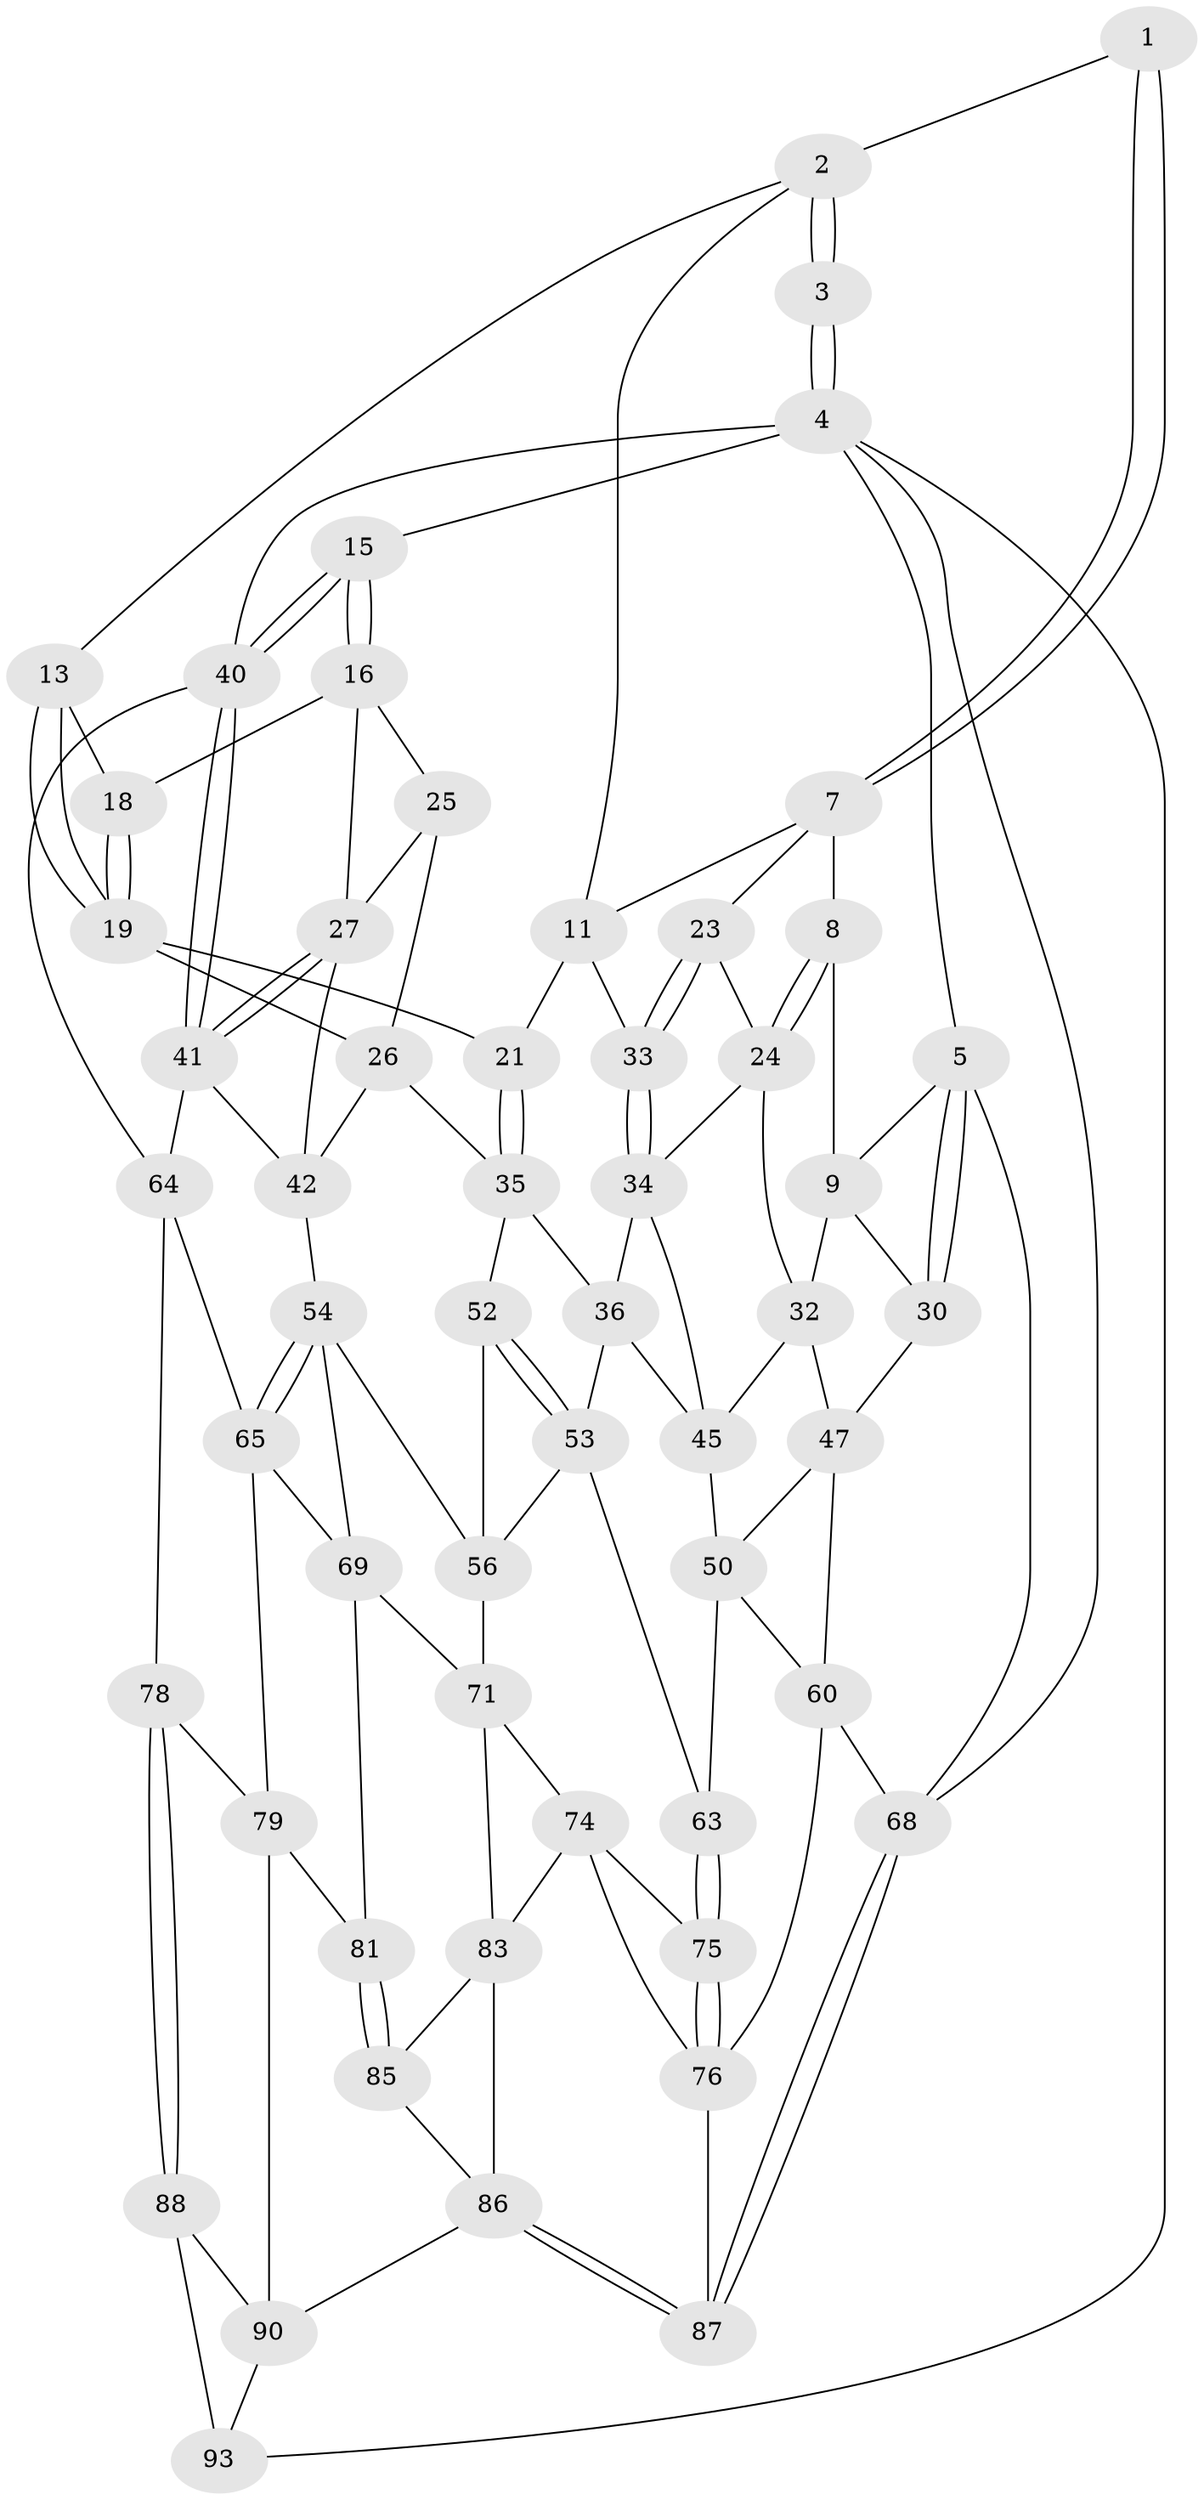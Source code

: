 // Generated by graph-tools (version 1.1) at 2025/52/02/27/25 19:52:37]
// undirected, 56 vertices, 124 edges
graph export_dot {
graph [start="1"]
  node [color=gray90,style=filled];
  1 [pos="+0.389351013818995+0"];
  2 [pos="+0.43950267348391114+0",super="+10"];
  3 [pos="+0.9182957528715509+0"];
  4 [pos="+1+0",super="+57"];
  5 [pos="+0+0",super="+6"];
  7 [pos="+0.3158012623363665+0.06895516414071207",super="+12"];
  8 [pos="+0.26712538519820583+0.11432311041246215"];
  9 [pos="+0.1386007279397043+0.1309276419215605",super="+29"];
  11 [pos="+0.5175095986381563+0.17433558088559556",super="+22"];
  13 [pos="+0.6815225275581764+0.09713091976521282",super="+14"];
  15 [pos="+1+0"];
  16 [pos="+0.940227893413056+0.15307971857399888",super="+17"];
  18 [pos="+0.8159066892074237+0.11490188263855075"];
  19 [pos="+0.673361889195996+0.15768913872345447",super="+20"];
  21 [pos="+0.5712541491310783+0.21011780498700983"];
  23 [pos="+0.36081988875589743+0.21743146037652572"];
  24 [pos="+0.2881552579502117+0.2107233138673293",super="+31"];
  25 [pos="+0.7492826989802062+0.2843899957192333"];
  26 [pos="+0.6748674308607053+0.2447856385412042",super="+38"];
  27 [pos="+0.9086781474602087+0.2884554732407493",super="+28"];
  30 [pos="+0+0.2481485226195755"];
  32 [pos="+0.20962221371065273+0.33340409806372556",super="+46"];
  33 [pos="+0.3971726613811977+0.30487770433487343"];
  34 [pos="+0.39321554816092597+0.31562930151434215",super="+37"];
  35 [pos="+0.48776332453188936+0.41028572320651147",super="+39"];
  36 [pos="+0.43200597861191764+0.39156645590760386",super="+51"];
  40 [pos="+1+0.4194978911893881",super="+58"];
  41 [pos="+0.9736237103069779+0.3468206629341721",super="+44"];
  42 [pos="+0.769090710987877+0.49154850629422897",super="+43"];
  45 [pos="+0.310237029361085+0.41564084380212934",super="+49"];
  47 [pos="+0.14782662383687947+0.4364760478588707",super="+48"];
  50 [pos="+0.16036091421348925+0.4725642852624223",super="+59"];
  52 [pos="+0.4740152962727906+0.53651000281256"];
  53 [pos="+0.355744325967533+0.5585757015361831",super="+62"];
  54 [pos="+0.5872698205937482+0.5789418933362904",super="+55"];
  56 [pos="+0.49968877848942334+0.5950912587403986",super="+67"];
  60 [pos="+0.10540171012202655+0.6406181328633402",super="+61"];
  63 [pos="+0.2891470566734705+0.6286461031306282"];
  64 [pos="+0.7800315434555782+0.5177653810365066",super="+66"];
  65 [pos="+0.7170984283822622+0.6136419507988492",super="+72"];
  68 [pos="+0+1"];
  69 [pos="+0.5555513595466711+0.6993945657437091",super="+70"];
  71 [pos="+0.43262756235094324+0.7321874708747897",super="+73"];
  74 [pos="+0.3948149549405516+0.749615606923459",super="+82"];
  75 [pos="+0.29329149093414836+0.6985085931759992"];
  76 [pos="+0.21364417250186526+0.7763644592772422",super="+77"];
  78 [pos="+0.8393341176798659+0.7721466661887295"];
  79 [pos="+0.7481963398012423+0.7678945032898483",super="+80"];
  81 [pos="+0.5843340433454707+0.8233173802638405"];
  83 [pos="+0.40693679949446904+0.8937213434557878",super="+84"];
  85 [pos="+0.5626616450909707+0.8564181668882717"];
  86 [pos="+0.14823993154908627+1",super="+92"];
  87 [pos="+0.02534467186676997+1"];
  88 [pos="+0.828908052926677+0.9308571001005153",super="+89"];
  90 [pos="+0.6802512214251847+0.848908107839889",super="+91"];
  93 [pos="+0.7123074966882046+1",super="+94"];
  1 -- 2;
  1 -- 7;
  1 -- 7;
  2 -- 3;
  2 -- 3;
  2 -- 11;
  2 -- 13;
  3 -- 4;
  3 -- 4;
  4 -- 5;
  4 -- 15;
  4 -- 40;
  4 -- 93;
  4 -- 68;
  5 -- 30;
  5 -- 30;
  5 -- 68;
  5 -- 9;
  7 -- 8;
  7 -- 11;
  7 -- 23;
  8 -- 9;
  8 -- 24;
  8 -- 24;
  9 -- 32;
  9 -- 30;
  11 -- 33;
  11 -- 21;
  13 -- 19;
  13 -- 19;
  13 -- 18;
  15 -- 16;
  15 -- 16;
  15 -- 40;
  15 -- 40;
  16 -- 27;
  16 -- 25;
  16 -- 18;
  18 -- 19;
  18 -- 19;
  19 -- 26;
  19 -- 21;
  21 -- 35;
  21 -- 35;
  23 -- 24;
  23 -- 33;
  23 -- 33;
  24 -- 32;
  24 -- 34;
  25 -- 26;
  25 -- 27;
  26 -- 42;
  26 -- 35;
  27 -- 41;
  27 -- 41;
  27 -- 42;
  30 -- 47;
  32 -- 45;
  32 -- 47;
  33 -- 34;
  33 -- 34;
  34 -- 36;
  34 -- 45;
  35 -- 36;
  35 -- 52;
  36 -- 53;
  36 -- 45;
  40 -- 41;
  40 -- 41;
  40 -- 64;
  41 -- 64;
  41 -- 42;
  42 -- 54;
  45 -- 50;
  47 -- 50;
  47 -- 60;
  50 -- 60;
  50 -- 63;
  52 -- 53;
  52 -- 53;
  52 -- 56;
  53 -- 56;
  53 -- 63;
  54 -- 65;
  54 -- 65;
  54 -- 56;
  54 -- 69;
  56 -- 71;
  60 -- 76;
  60 -- 68;
  63 -- 75;
  63 -- 75;
  64 -- 65;
  64 -- 78;
  65 -- 69;
  65 -- 79;
  68 -- 87;
  68 -- 87;
  69 -- 81;
  69 -- 71;
  71 -- 74;
  71 -- 83;
  74 -- 75;
  74 -- 76;
  74 -- 83;
  75 -- 76;
  75 -- 76;
  76 -- 87;
  78 -- 79;
  78 -- 88;
  78 -- 88;
  79 -- 81;
  79 -- 90;
  81 -- 85;
  81 -- 85;
  83 -- 85;
  83 -- 86;
  85 -- 86;
  86 -- 87;
  86 -- 87;
  86 -- 90;
  88 -- 90;
  88 -- 93 [weight=2];
  90 -- 93;
}

